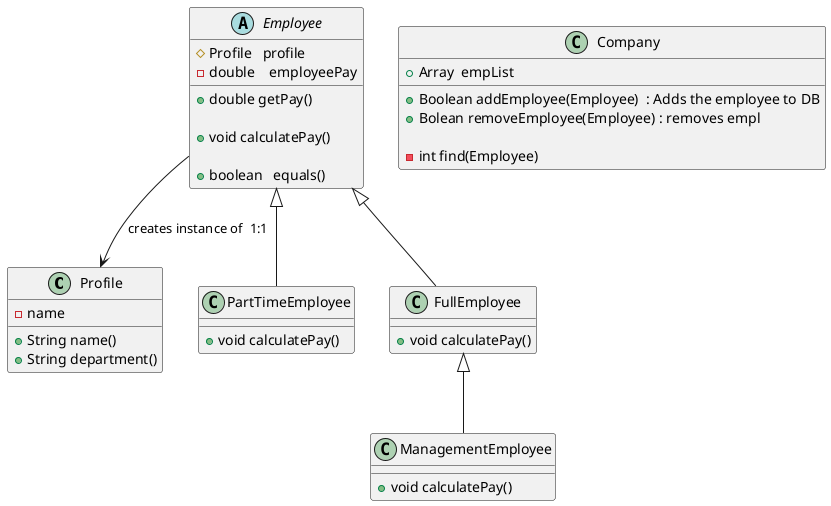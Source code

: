 @startuml
'https://plantuml.com/class-diagram

class Profile {
    - name

    + String name()
    + String department()
}

abstract class Employee {

    # Profile   profile
    - double    employeePay

    + double getPay()

    + void calculatePay()

    + boolean   equals()
}

Employee --> Profile : creates instance of  1:1

class PartTimeEmployee extends Employee {

   + void calculatePay()
}

class FullEmployee extends Employee {

   + void calculatePay()
}

class ManagementEmployee extends FullEmployee {

   + void calculatePay()
}

class Company {
  + Array  empList
  + Boolean addEmployee(Employee)  : Adds the employee to DB
  + Bolean removeEmployee(Employee) : removes empl

  - int find(Employee)
}

@enduml